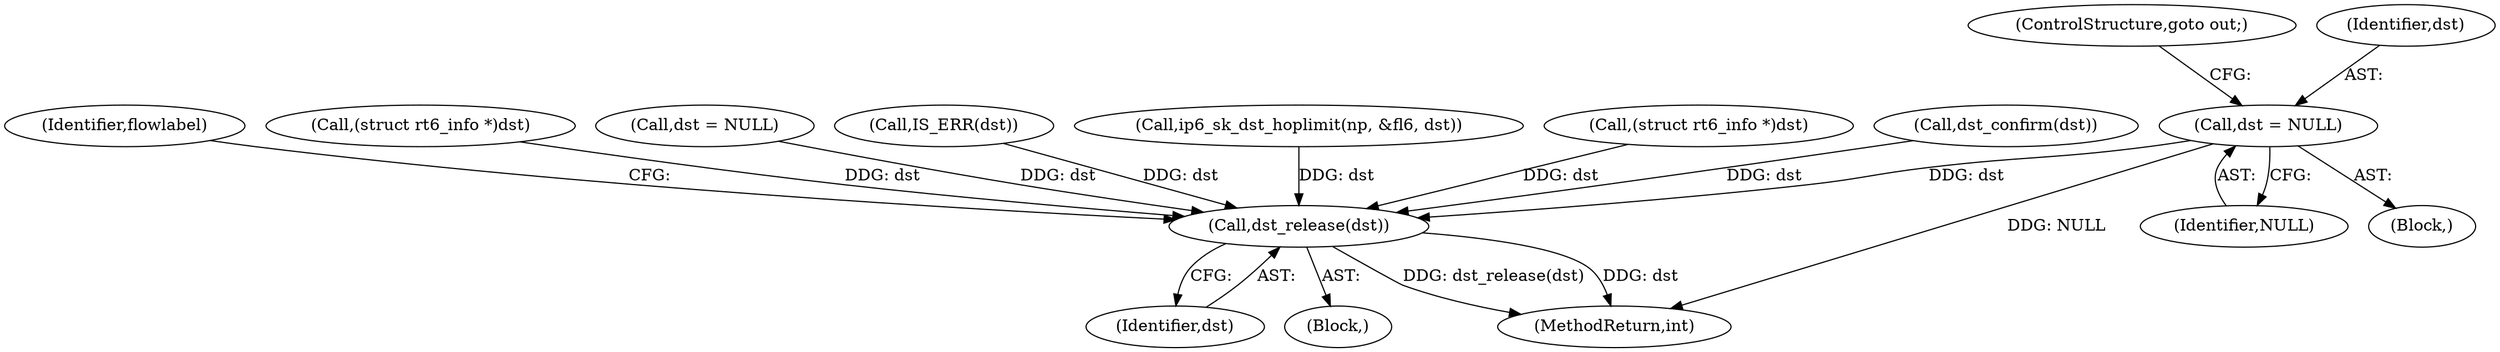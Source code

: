 digraph "0_linux_45f6fad84cc305103b28d73482b344d7f5b76f39_18@pointer" {
"1000791" [label="(Call,dst = NULL)"];
"1000986" [label="(Call,dst_release(dst))"];
"1000986" [label="(Call,dst_release(dst))"];
"1000989" [label="(Identifier,flowlabel)"];
"1000794" [label="(ControlStructure,goto out;)"];
"1000793" [label="(Identifier,NULL)"];
"1000842" [label="(Call,(struct rt6_info *)dst)"];
"1000982" [label="(Call,dst = NULL)"];
"1000784" [label="(Call,IS_ERR(dst))"];
"1000801" [label="(Call,ip6_sk_dst_hoplimit(np, &fl6, dst))"];
"1000915" [label="(Call,(struct rt6_info *)dst)"];
"1000792" [label="(Identifier,dst)"];
"1000791" [label="(Call,dst = NULL)"];
"1001034" [label="(MethodReturn,int)"];
"1000786" [label="(Block,)"];
"1000987" [label="(Identifier,dst)"];
"1001018" [label="(Call,dst_confirm(dst))"];
"1000113" [label="(Block,)"];
"1000791" -> "1000786"  [label="AST: "];
"1000791" -> "1000793"  [label="CFG: "];
"1000792" -> "1000791"  [label="AST: "];
"1000793" -> "1000791"  [label="AST: "];
"1000794" -> "1000791"  [label="CFG: "];
"1000791" -> "1001034"  [label="DDG: NULL"];
"1000791" -> "1000986"  [label="DDG: dst"];
"1000986" -> "1000113"  [label="AST: "];
"1000986" -> "1000987"  [label="CFG: "];
"1000987" -> "1000986"  [label="AST: "];
"1000989" -> "1000986"  [label="CFG: "];
"1000986" -> "1001034"  [label="DDG: dst"];
"1000986" -> "1001034"  [label="DDG: dst_release(dst)"];
"1000842" -> "1000986"  [label="DDG: dst"];
"1001018" -> "1000986"  [label="DDG: dst"];
"1000982" -> "1000986"  [label="DDG: dst"];
"1000915" -> "1000986"  [label="DDG: dst"];
"1000784" -> "1000986"  [label="DDG: dst"];
"1000801" -> "1000986"  [label="DDG: dst"];
}

